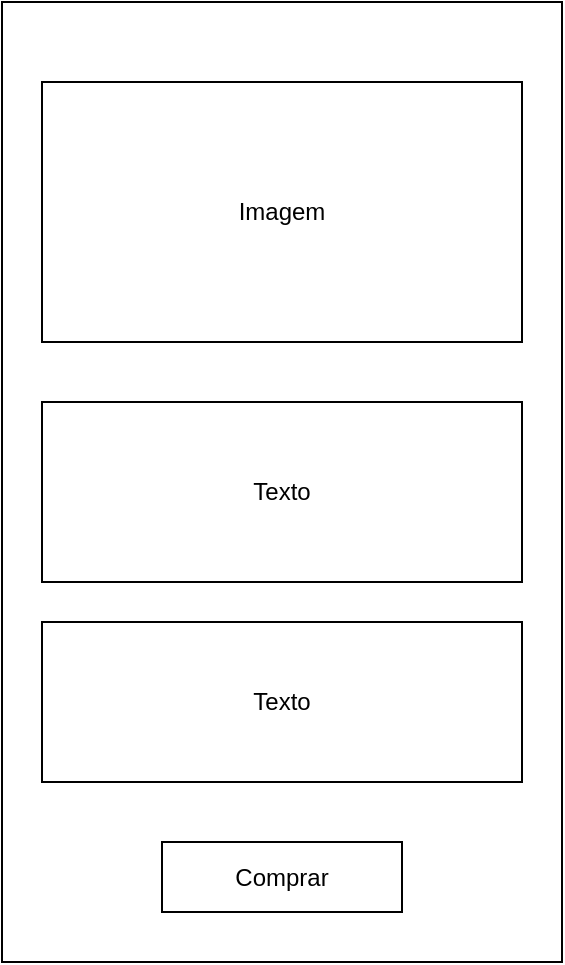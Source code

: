 <mxfile version="15.5.6" type="device"><diagram id="I6fBiiGExTnE4LPn4BHU" name="Page-1"><mxGraphModel dx="1422" dy="747" grid="1" gridSize="10" guides="1" tooltips="1" connect="1" arrows="1" fold="1" page="1" pageScale="1" pageWidth="827" pageHeight="1169" math="0" shadow="0"><root><mxCell id="0"/><mxCell id="1" parent="0"/><mxCell id="_Vm8lHKBoD9nDPUa0tgF-1" value="" style="rounded=0;whiteSpace=wrap;html=1;" vertex="1" parent="1"><mxGeometry x="260" y="120" width="280" height="480" as="geometry"/></mxCell><mxCell id="_Vm8lHKBoD9nDPUa0tgF-15" value="Imagem" style="rounded=0;whiteSpace=wrap;html=1;" vertex="1" parent="1"><mxGeometry x="280" y="160" width="240" height="130" as="geometry"/></mxCell><mxCell id="_Vm8lHKBoD9nDPUa0tgF-16" value="Texto" style="rounded=0;whiteSpace=wrap;html=1;" vertex="1" parent="1"><mxGeometry x="280" y="320" width="240" height="90" as="geometry"/></mxCell><mxCell id="_Vm8lHKBoD9nDPUa0tgF-17" value="Texto" style="rounded=0;whiteSpace=wrap;html=1;" vertex="1" parent="1"><mxGeometry x="280" y="430" width="240" height="80" as="geometry"/></mxCell><mxCell id="_Vm8lHKBoD9nDPUa0tgF-18" value="Comprar" style="rounded=0;whiteSpace=wrap;html=1;" vertex="1" parent="1"><mxGeometry x="340" y="540" width="120" height="35" as="geometry"/></mxCell></root></mxGraphModel></diagram></mxfile>